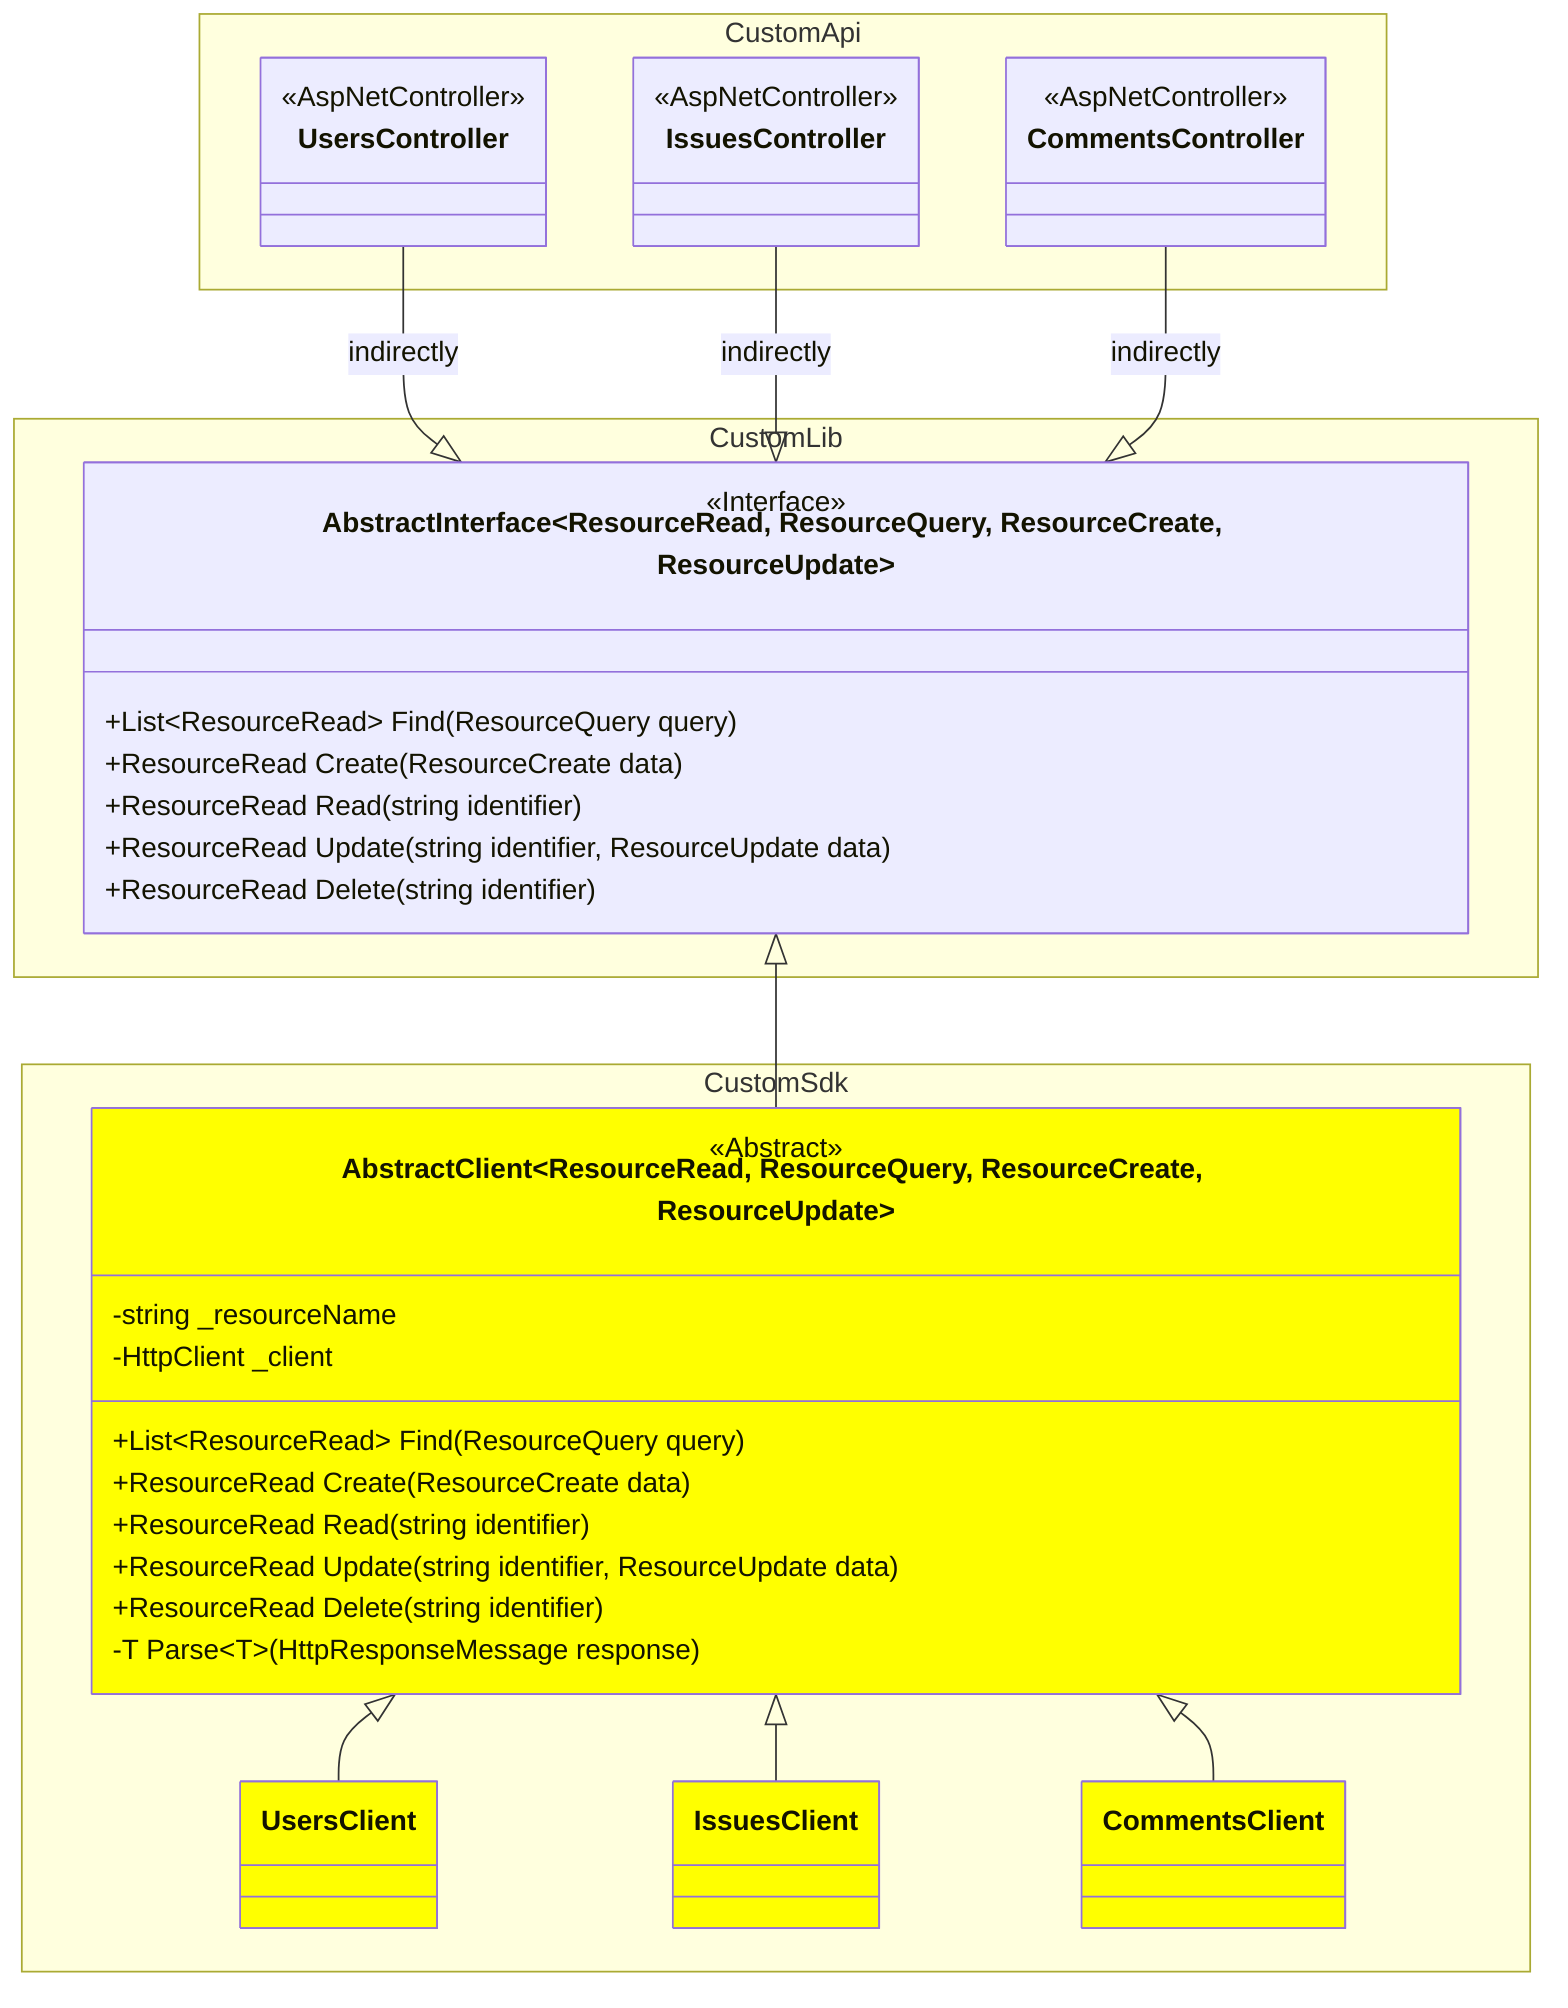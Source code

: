 classDiagram

    namespace CustomApi {
        class UsersController {
            <<AspNetController>>
        }
        class IssuesController {
            <<AspNetController>>
        }
        class CommentsController {
            <<AspNetController>>
        }
    }

    namespace CustomLib {
        class AbstractInterface~ResourceRead, ResourceQuery, ResourceCreate, ResourceUpdate~ {
            <<Interface>>
            +List~ResourceRead~ Find(ResourceQuery query)
            +ResourceRead Create(ResourceCreate data)
            +ResourceRead Read(string identifier)
            +ResourceRead Update(string identifier, ResourceUpdate data)
            +ResourceRead Delete(string identifier)
        }
    }

    namespace CustomSdk {
        class AbstractClient~ResourceRead, ResourceQuery, ResourceCreate, ResourceUpdate~ {
            <<Abstract>>
            -string _resourceName
            -HttpClient _client
            +List~ResourceRead~ Find(ResourceQuery query)
            +ResourceRead Create(ResourceCreate data)
            +ResourceRead Read(string identifier)
            +ResourceRead Update(string identifier, ResourceUpdate data)
            +ResourceRead Delete(string identifier)
            -T Parse~T~(HttpResponseMessage response)
        }

        class UsersClient
        class IssuesClient
        class CommentsClient
    }

    UsersController --|> AbstractInterface : indirectly
    IssuesController --|> AbstractInterface : indirectly
    CommentsController --|> AbstractInterface : indirectly

    AbstractInterface <|-- AbstractClient

    AbstractClient <|-- UsersClient
    AbstractClient <|-- IssuesClient
    AbstractClient <|-- CommentsClient

    style AbstractClient fill:yellow
    style UsersClient fill:yellow
    style IssuesClient fill:yellow
    style CommentsClient fill:yellow